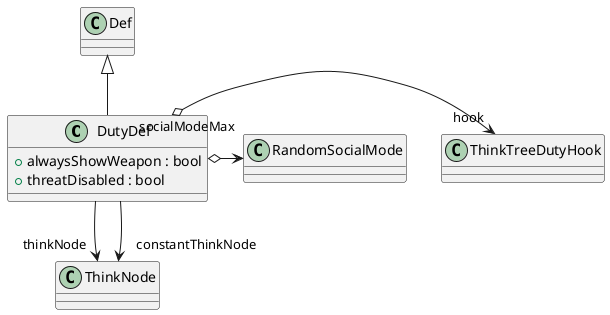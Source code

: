 @startuml
class DutyDef {
    + alwaysShowWeapon : bool
    + threatDisabled : bool
}
Def <|-- DutyDef
DutyDef --> "thinkNode" ThinkNode
DutyDef --> "constantThinkNode" ThinkNode
DutyDef o-> "hook" ThinkTreeDutyHook
DutyDef o-> "socialModeMax" RandomSocialMode
@enduml
